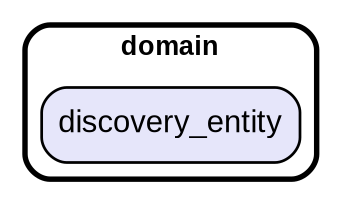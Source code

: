 digraph "" {
  graph [style=rounded fontname="Arial Black" fontsize=13 penwidth=2.6];
  node [shape=rect style="filled,rounded" fontname=Arial fontsize=15 fillcolor=Lavender penwidth=1.3];
  edge [penwidth=1.3];
  "/discovery_entity.dart" [label="discovery_entity"];
  subgraph "cluster~" {
    label="domain";
    "/discovery_entity.dart";
  }
}
